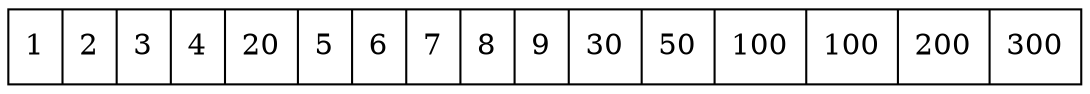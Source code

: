 digraph G{ node [shape = record ];
 rankdir=LR;X[label="{ 1|2|3|4|20|5|6|7|8|9|30|50|100|100|200|300}"]}
